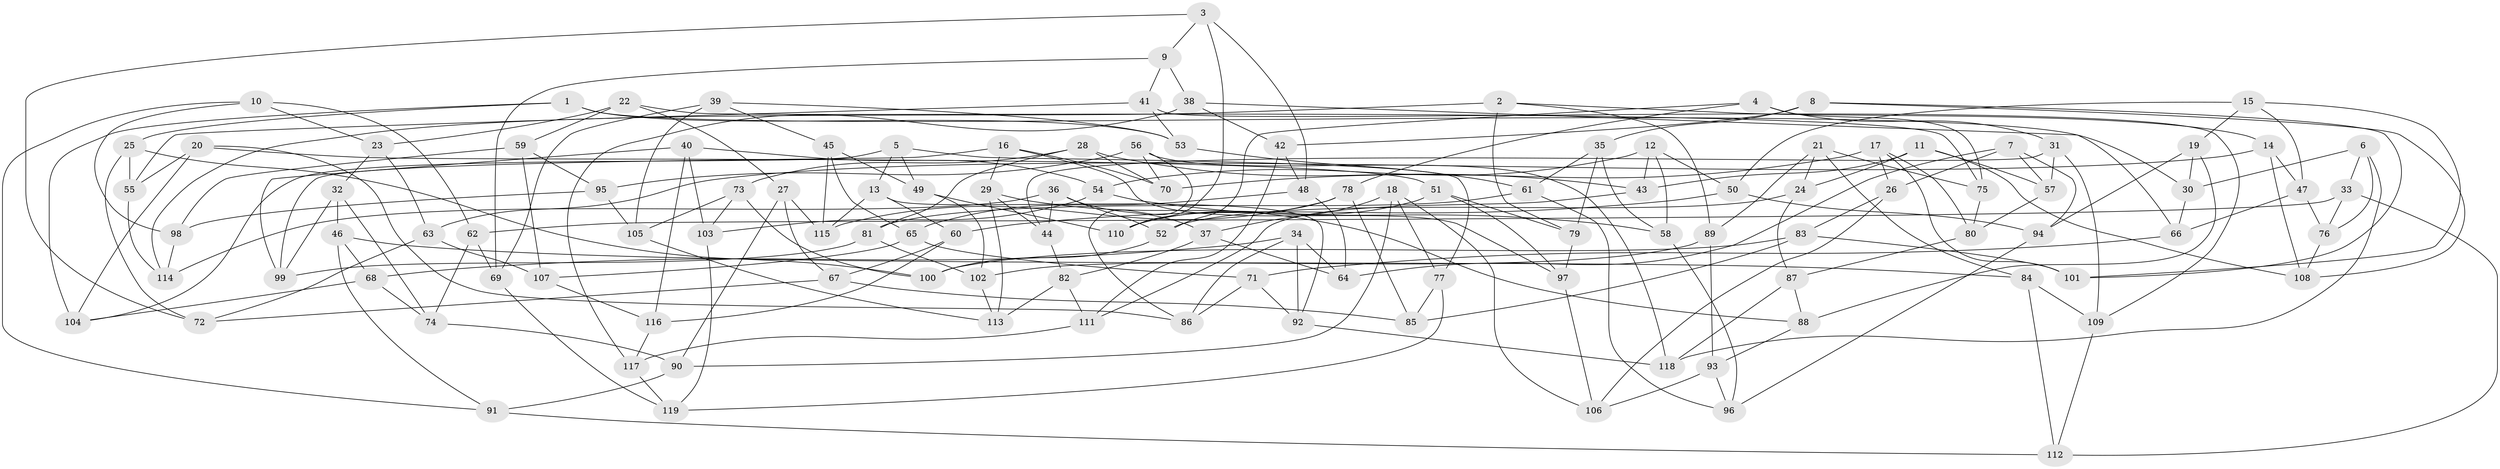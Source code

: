 // coarse degree distribution, {6: 0.5555555555555556, 4: 0.3333333333333333, 5: 0.09722222222222222, 3: 0.013888888888888888}
// Generated by graph-tools (version 1.1) at 2025/42/03/06/25 10:42:16]
// undirected, 119 vertices, 238 edges
graph export_dot {
graph [start="1"]
  node [color=gray90,style=filled];
  1;
  2;
  3;
  4;
  5;
  6;
  7;
  8;
  9;
  10;
  11;
  12;
  13;
  14;
  15;
  16;
  17;
  18;
  19;
  20;
  21;
  22;
  23;
  24;
  25;
  26;
  27;
  28;
  29;
  30;
  31;
  32;
  33;
  34;
  35;
  36;
  37;
  38;
  39;
  40;
  41;
  42;
  43;
  44;
  45;
  46;
  47;
  48;
  49;
  50;
  51;
  52;
  53;
  54;
  55;
  56;
  57;
  58;
  59;
  60;
  61;
  62;
  63;
  64;
  65;
  66;
  67;
  68;
  69;
  70;
  71;
  72;
  73;
  74;
  75;
  76;
  77;
  78;
  79;
  80;
  81;
  82;
  83;
  84;
  85;
  86;
  87;
  88;
  89;
  90;
  91;
  92;
  93;
  94;
  95;
  96;
  97;
  98;
  99;
  100;
  101;
  102;
  103;
  104;
  105;
  106;
  107;
  108;
  109;
  110;
  111;
  112;
  113;
  114;
  115;
  116;
  117;
  118;
  119;
  1 -- 30;
  1 -- 104;
  1 -- 25;
  1 -- 53;
  2 -- 79;
  2 -- 14;
  2 -- 114;
  2 -- 89;
  3 -- 110;
  3 -- 72;
  3 -- 9;
  3 -- 48;
  4 -- 78;
  4 -- 52;
  4 -- 31;
  4 -- 75;
  5 -- 49;
  5 -- 13;
  5 -- 104;
  5 -- 77;
  6 -- 118;
  6 -- 33;
  6 -- 76;
  6 -- 30;
  7 -- 26;
  7 -- 64;
  7 -- 57;
  7 -- 94;
  8 -- 101;
  8 -- 35;
  8 -- 108;
  8 -- 42;
  9 -- 69;
  9 -- 38;
  9 -- 41;
  10 -- 98;
  10 -- 62;
  10 -- 23;
  10 -- 91;
  11 -- 24;
  11 -- 43;
  11 -- 57;
  11 -- 108;
  12 -- 50;
  12 -- 43;
  12 -- 54;
  12 -- 58;
  13 -- 92;
  13 -- 60;
  13 -- 115;
  14 -- 47;
  14 -- 108;
  14 -- 63;
  15 -- 47;
  15 -- 19;
  15 -- 50;
  15 -- 101;
  16 -- 99;
  16 -- 29;
  16 -- 97;
  16 -- 70;
  17 -- 101;
  17 -- 80;
  17 -- 26;
  17 -- 70;
  18 -- 37;
  18 -- 90;
  18 -- 106;
  18 -- 77;
  19 -- 88;
  19 -- 94;
  19 -- 30;
  20 -- 86;
  20 -- 51;
  20 -- 104;
  20 -- 55;
  21 -- 89;
  21 -- 75;
  21 -- 24;
  21 -- 84;
  22 -- 27;
  22 -- 23;
  22 -- 75;
  22 -- 59;
  23 -- 32;
  23 -- 63;
  24 -- 52;
  24 -- 87;
  25 -- 55;
  25 -- 72;
  25 -- 100;
  26 -- 106;
  26 -- 83;
  27 -- 67;
  27 -- 90;
  27 -- 115;
  28 -- 73;
  28 -- 70;
  28 -- 81;
  28 -- 43;
  29 -- 88;
  29 -- 44;
  29 -- 113;
  30 -- 66;
  31 -- 44;
  31 -- 109;
  31 -- 57;
  32 -- 74;
  32 -- 99;
  32 -- 46;
  33 -- 112;
  33 -- 62;
  33 -- 76;
  34 -- 68;
  34 -- 86;
  34 -- 92;
  34 -- 64;
  35 -- 61;
  35 -- 58;
  35 -- 79;
  36 -- 44;
  36 -- 114;
  36 -- 37;
  36 -- 52;
  37 -- 82;
  37 -- 64;
  38 -- 42;
  38 -- 117;
  38 -- 66;
  39 -- 105;
  39 -- 53;
  39 -- 69;
  39 -- 45;
  40 -- 103;
  40 -- 116;
  40 -- 54;
  40 -- 99;
  41 -- 55;
  41 -- 53;
  41 -- 109;
  42 -- 48;
  42 -- 111;
  43 -- 111;
  44 -- 82;
  45 -- 115;
  45 -- 49;
  45 -- 65;
  46 -- 84;
  46 -- 91;
  46 -- 68;
  47 -- 76;
  47 -- 66;
  48 -- 64;
  48 -- 65;
  49 -- 110;
  49 -- 102;
  50 -- 60;
  50 -- 94;
  51 -- 110;
  51 -- 97;
  51 -- 79;
  52 -- 100;
  53 -- 61;
  54 -- 103;
  54 -- 58;
  55 -- 114;
  56 -- 118;
  56 -- 70;
  56 -- 95;
  56 -- 86;
  57 -- 80;
  58 -- 96;
  59 -- 95;
  59 -- 98;
  59 -- 107;
  60 -- 67;
  60 -- 116;
  61 -- 81;
  61 -- 96;
  62 -- 69;
  62 -- 74;
  63 -- 72;
  63 -- 107;
  65 -- 107;
  65 -- 71;
  66 -- 71;
  67 -- 85;
  67 -- 72;
  68 -- 104;
  68 -- 74;
  69 -- 119;
  71 -- 86;
  71 -- 92;
  73 -- 105;
  73 -- 103;
  73 -- 100;
  74 -- 90;
  75 -- 80;
  76 -- 108;
  77 -- 119;
  77 -- 85;
  78 -- 115;
  78 -- 85;
  78 -- 110;
  79 -- 97;
  80 -- 87;
  81 -- 99;
  81 -- 102;
  82 -- 113;
  82 -- 111;
  83 -- 101;
  83 -- 85;
  83 -- 100;
  84 -- 112;
  84 -- 109;
  87 -- 88;
  87 -- 118;
  88 -- 93;
  89 -- 102;
  89 -- 93;
  90 -- 91;
  91 -- 112;
  92 -- 118;
  93 -- 96;
  93 -- 106;
  94 -- 96;
  95 -- 105;
  95 -- 98;
  97 -- 106;
  98 -- 114;
  102 -- 113;
  103 -- 119;
  105 -- 113;
  107 -- 116;
  109 -- 112;
  111 -- 117;
  116 -- 117;
  117 -- 119;
}
